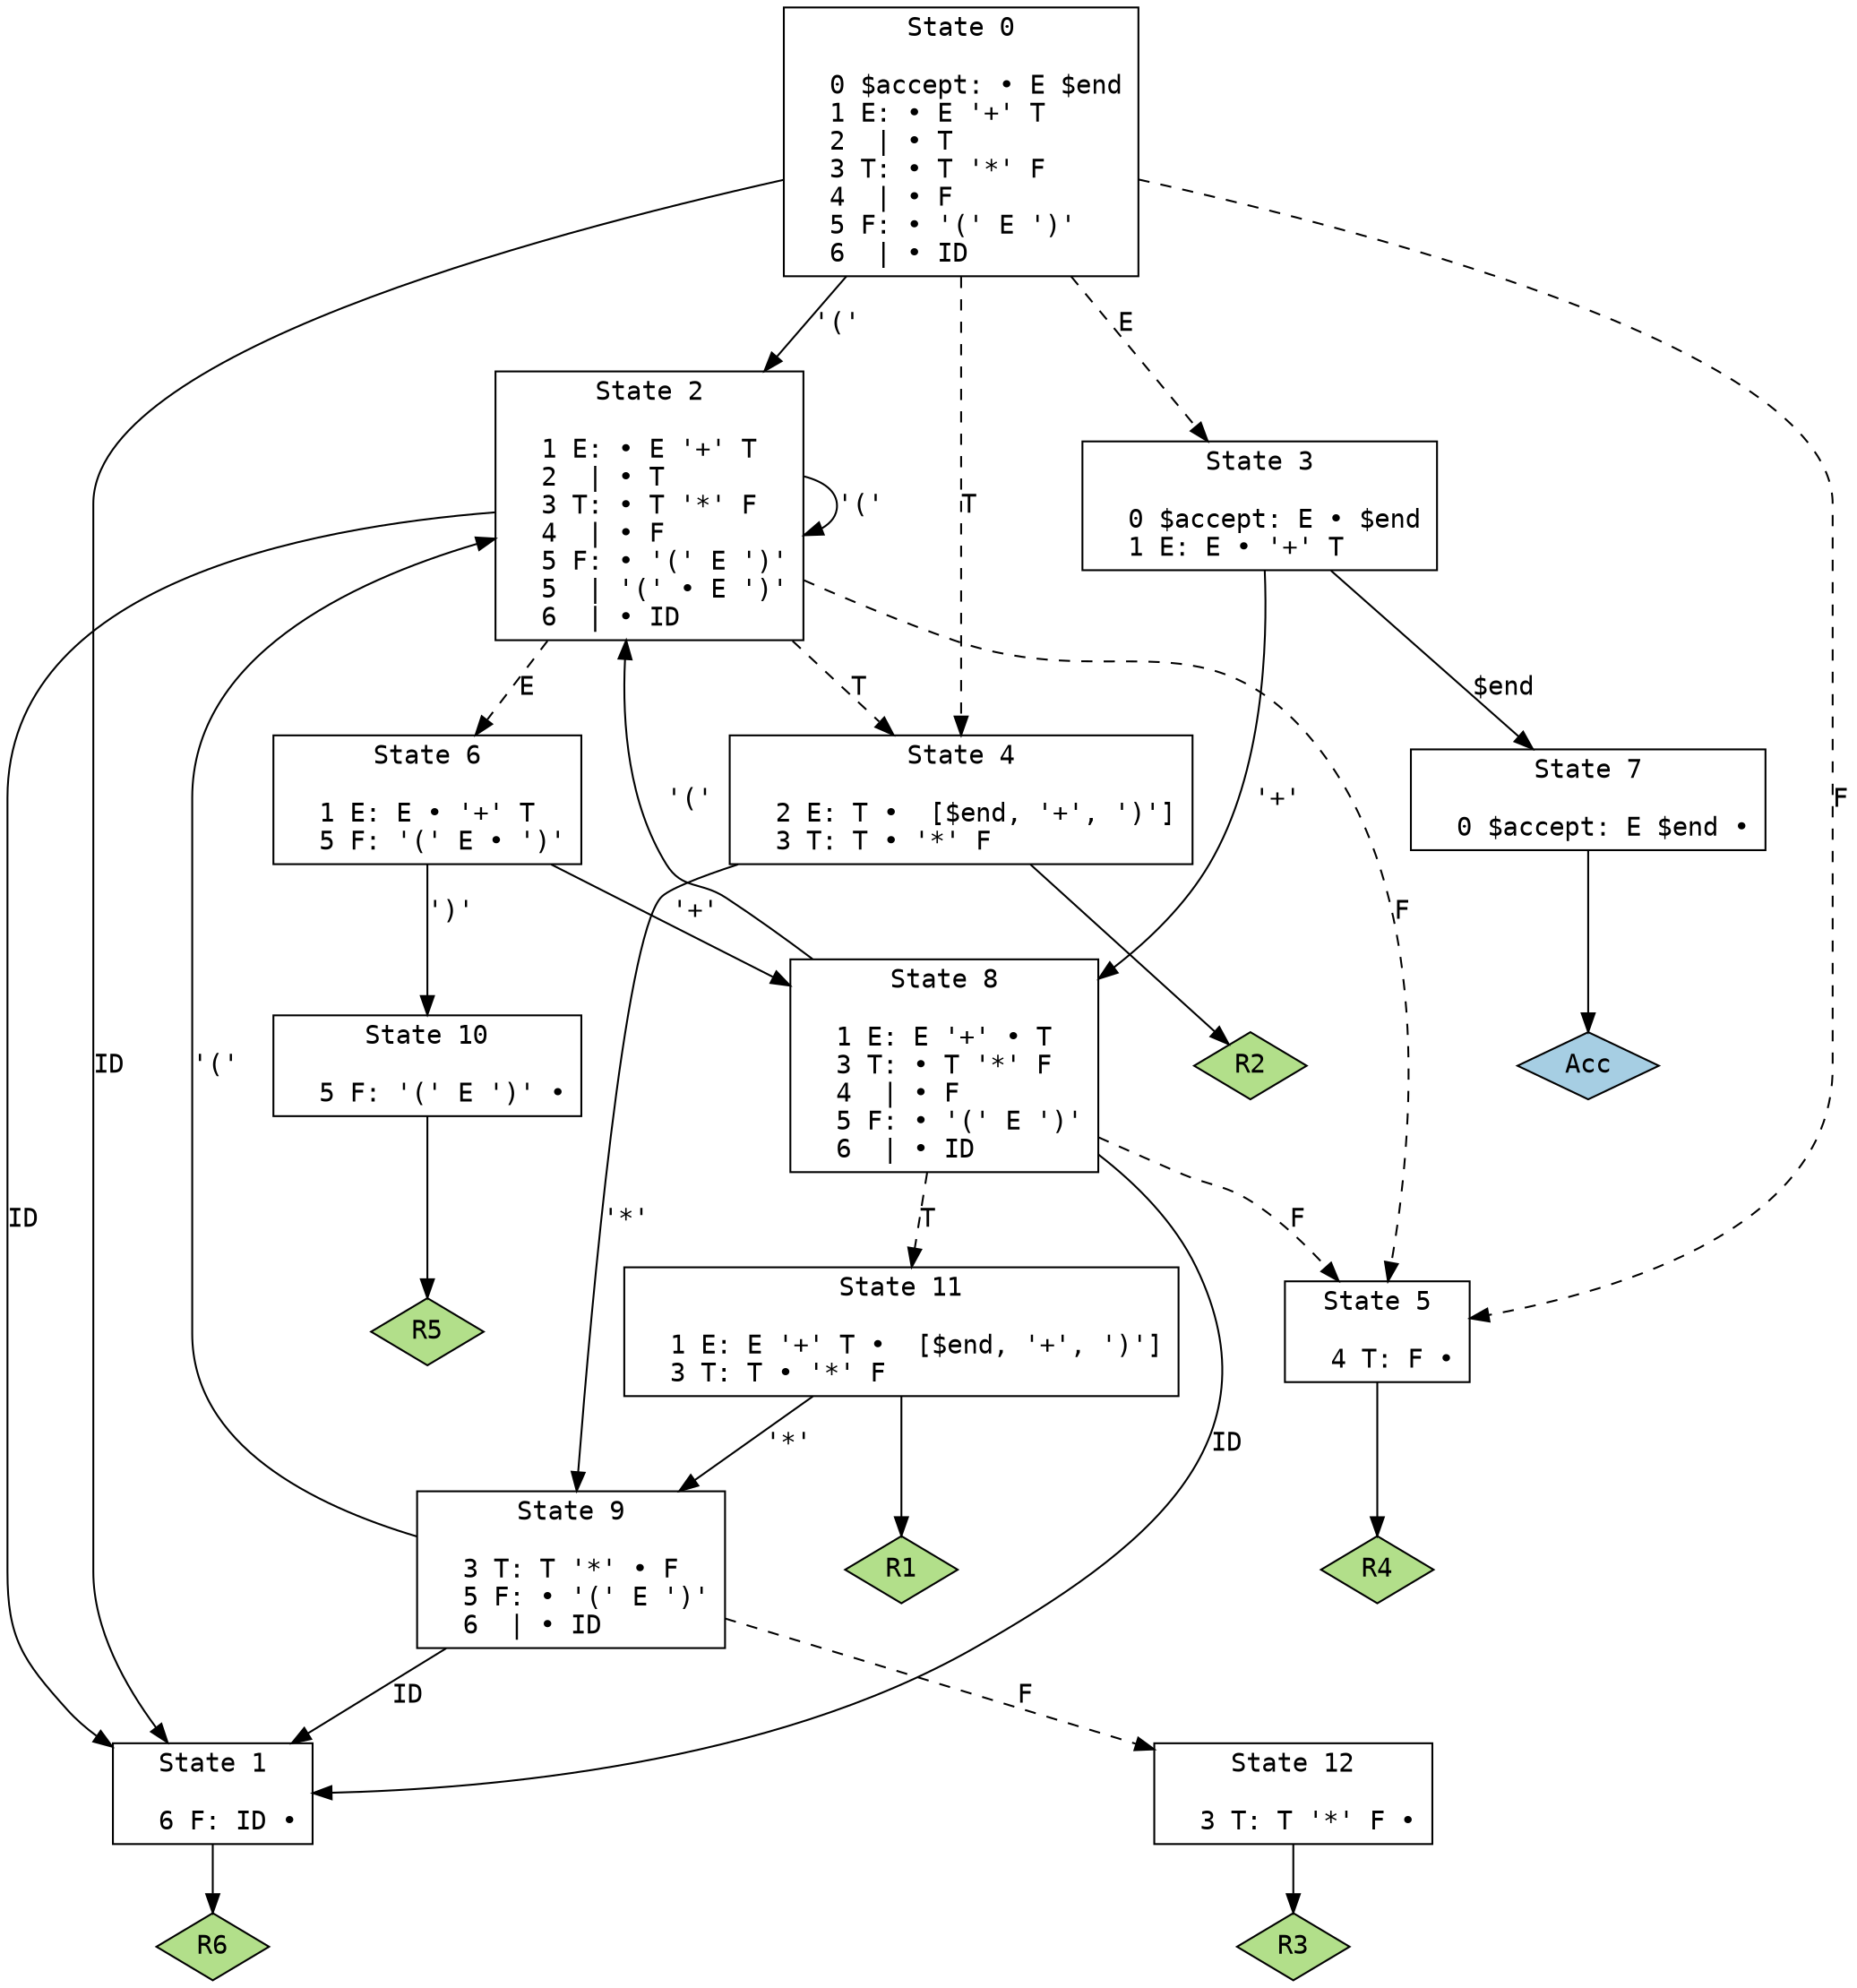 // Generated by GNU Bison 3.8.2.
// Report bugs to <bug-bison@gnu.org>.
// Home page: <https://www.gnu.org/software/bison/>.

digraph "1.y"
{
  node [fontname = courier, shape = box, colorscheme = paired6]
  edge [fontname = courier]

  0 [label="State 0\n\l  0 $accept: • E $end\l  1 E: • E '+' T\l  2  | • T\l  3 T: • T '*' F\l  4  | • F\l  5 F: • '(' E ')'\l  6  | • ID\l"]
  0 -> 1 [style=solid label="ID"]
  0 -> 2 [style=solid label="'('"]
  0 -> 3 [style=dashed label="E"]
  0 -> 4 [style=dashed label="T"]
  0 -> 5 [style=dashed label="F"]
  1 [label="State 1\n\l  6 F: ID •\l"]
  1 -> "1R6" [style=solid]
 "1R6" [label="R6", fillcolor=3, shape=diamond, style=filled]
  2 [label="State 2\n\l  1 E: • E '+' T\l  2  | • T\l  3 T: • T '*' F\l  4  | • F\l  5 F: • '(' E ')'\l  5  | '(' • E ')'\l  6  | • ID\l"]
  2 -> 1 [style=solid label="ID"]
  2 -> 2 [style=solid label="'('"]
  2 -> 6 [style=dashed label="E"]
  2 -> 4 [style=dashed label="T"]
  2 -> 5 [style=dashed label="F"]
  3 [label="State 3\n\l  0 $accept: E • $end\l  1 E: E • '+' T\l"]
  3 -> 7 [style=solid label="$end"]
  3 -> 8 [style=solid label="'+'"]
  4 [label="State 4\n\l  2 E: T •  [$end, '+', ')']\l  3 T: T • '*' F\l"]
  4 -> 9 [style=solid label="'*'"]
  4 -> "4R2" [style=solid]
 "4R2" [label="R2", fillcolor=3, shape=diamond, style=filled]
  5 [label="State 5\n\l  4 T: F •\l"]
  5 -> "5R4" [style=solid]
 "5R4" [label="R4", fillcolor=3, shape=diamond, style=filled]
  6 [label="State 6\n\l  1 E: E • '+' T\l  5 F: '(' E • ')'\l"]
  6 -> 8 [style=solid label="'+'"]
  6 -> 10 [style=solid label="')'"]
  7 [label="State 7\n\l  0 $accept: E $end •\l"]
  7 -> "7R0" [style=solid]
 "7R0" [label="Acc", fillcolor=1, shape=diamond, style=filled]
  8 [label="State 8\n\l  1 E: E '+' • T\l  3 T: • T '*' F\l  4  | • F\l  5 F: • '(' E ')'\l  6  | • ID\l"]
  8 -> 1 [style=solid label="ID"]
  8 -> 2 [style=solid label="'('"]
  8 -> 11 [style=dashed label="T"]
  8 -> 5 [style=dashed label="F"]
  9 [label="State 9\n\l  3 T: T '*' • F\l  5 F: • '(' E ')'\l  6  | • ID\l"]
  9 -> 1 [style=solid label="ID"]
  9 -> 2 [style=solid label="'('"]
  9 -> 12 [style=dashed label="F"]
  10 [label="State 10\n\l  5 F: '(' E ')' •\l"]
  10 -> "10R5" [style=solid]
 "10R5" [label="R5", fillcolor=3, shape=diamond, style=filled]
  11 [label="State 11\n\l  1 E: E '+' T •  [$end, '+', ')']\l  3 T: T • '*' F\l"]
  11 -> 9 [style=solid label="'*'"]
  11 -> "11R1" [style=solid]
 "11R1" [label="R1", fillcolor=3, shape=diamond, style=filled]
  12 [label="State 12\n\l  3 T: T '*' F •\l"]
  12 -> "12R3" [style=solid]
 "12R3" [label="R3", fillcolor=3, shape=diamond, style=filled]
}
